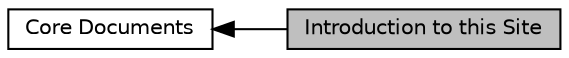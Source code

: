 digraph "Introduction to this Site"
{
  edge [fontname="Helvetica",fontsize="10",labelfontname="Helvetica",labelfontsize="10"];
  node [fontname="Helvetica",fontsize="10",shape=record];
  rankdir=LR;
  Node1 [label="Core Documents",height=0.2,width=0.4,color="black", fillcolor="white", style="filled",URL="$group___r_e_w___c_o_r_e___d_o_c_s.html",tooltip="Core documentation. "];
  Node0 [label="Introduction to this Site",height=0.2,width=0.4,color="black", fillcolor="grey75", style="filled", fontcolor="black"];
  Node1->Node0 [shape=plaintext, dir="back", style="solid"];
}

